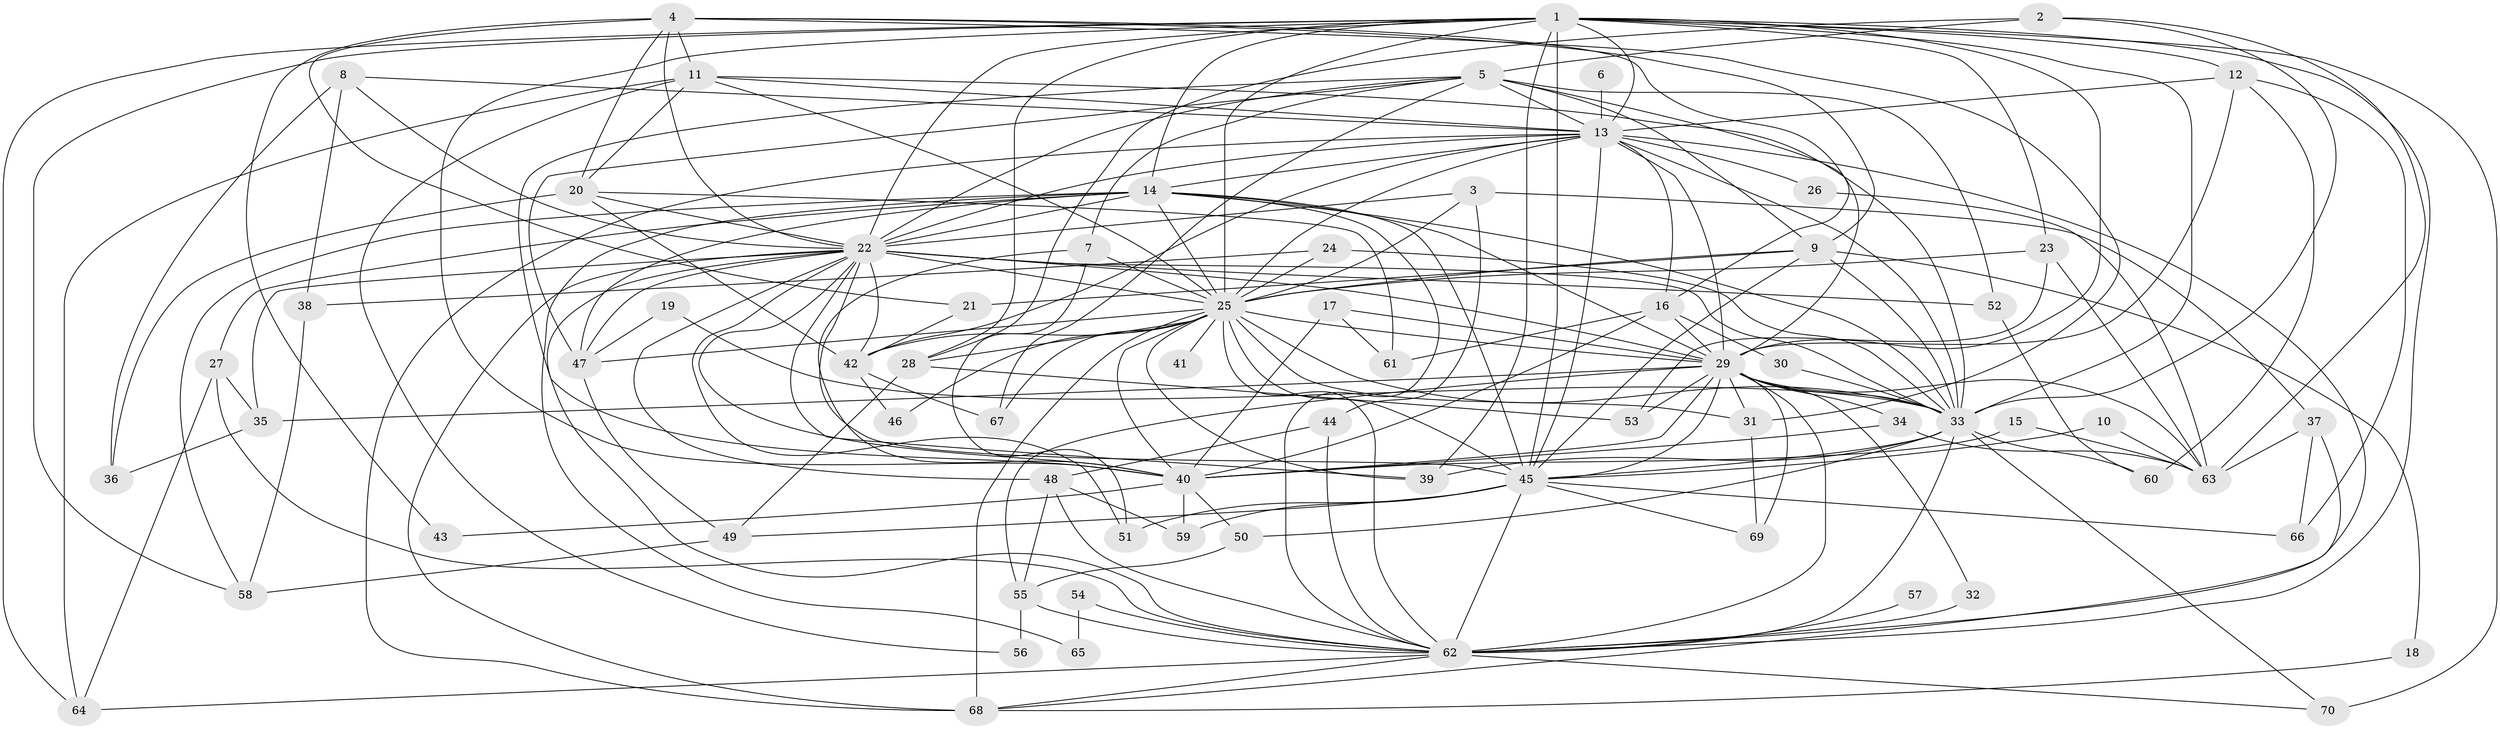 // original degree distribution, {31: 0.007142857142857143, 12: 0.007142857142857143, 17: 0.007142857142857143, 22: 0.007142857142857143, 15: 0.007142857142857143, 24: 0.007142857142857143, 29: 0.014285714285714285, 25: 0.007142857142857143, 14: 0.007142857142857143, 11: 0.007142857142857143, 4: 0.10714285714285714, 6: 0.04285714285714286, 10: 0.007142857142857143, 7: 0.007142857142857143, 2: 0.5214285714285715, 8: 0.007142857142857143, 3: 0.17857142857142858, 5: 0.04285714285714286, 9: 0.007142857142857143}
// Generated by graph-tools (version 1.1) at 2025/01/03/09/25 03:01:18]
// undirected, 70 vertices, 200 edges
graph export_dot {
graph [start="1"]
  node [color=gray90,style=filled];
  1;
  2;
  3;
  4;
  5;
  6;
  7;
  8;
  9;
  10;
  11;
  12;
  13;
  14;
  15;
  16;
  17;
  18;
  19;
  20;
  21;
  22;
  23;
  24;
  25;
  26;
  27;
  28;
  29;
  30;
  31;
  32;
  33;
  34;
  35;
  36;
  37;
  38;
  39;
  40;
  41;
  42;
  43;
  44;
  45;
  46;
  47;
  48;
  49;
  50;
  51;
  52;
  53;
  54;
  55;
  56;
  57;
  58;
  59;
  60;
  61;
  62;
  63;
  64;
  65;
  66;
  67;
  68;
  69;
  70;
  1 -- 12 [weight=1.0];
  1 -- 13 [weight=2.0];
  1 -- 14 [weight=2.0];
  1 -- 22 [weight=2.0];
  1 -- 23 [weight=1.0];
  1 -- 25 [weight=2.0];
  1 -- 28 [weight=1.0];
  1 -- 29 [weight=2.0];
  1 -- 33 [weight=2.0];
  1 -- 39 [weight=1.0];
  1 -- 40 [weight=1.0];
  1 -- 45 [weight=2.0];
  1 -- 58 [weight=1.0];
  1 -- 62 [weight=2.0];
  1 -- 64 [weight=1.0];
  1 -- 70 [weight=1.0];
  2 -- 5 [weight=1.0];
  2 -- 28 [weight=1.0];
  2 -- 33 [weight=1.0];
  2 -- 63 [weight=1.0];
  3 -- 22 [weight=1.0];
  3 -- 25 [weight=1.0];
  3 -- 37 [weight=1.0];
  3 -- 44 [weight=1.0];
  4 -- 9 [weight=1.0];
  4 -- 11 [weight=1.0];
  4 -- 16 [weight=1.0];
  4 -- 20 [weight=1.0];
  4 -- 21 [weight=1.0];
  4 -- 22 [weight=1.0];
  4 -- 31 [weight=1.0];
  4 -- 43 [weight=1.0];
  5 -- 7 [weight=1.0];
  5 -- 9 [weight=1.0];
  5 -- 13 [weight=2.0];
  5 -- 22 [weight=1.0];
  5 -- 29 [weight=1.0];
  5 -- 40 [weight=1.0];
  5 -- 47 [weight=1.0];
  5 -- 52 [weight=1.0];
  5 -- 67 [weight=1.0];
  6 -- 13 [weight=1.0];
  7 -- 25 [weight=1.0];
  7 -- 40 [weight=1.0];
  7 -- 51 [weight=1.0];
  8 -- 13 [weight=1.0];
  8 -- 22 [weight=1.0];
  8 -- 36 [weight=1.0];
  8 -- 38 [weight=1.0];
  9 -- 18 [weight=1.0];
  9 -- 21 [weight=1.0];
  9 -- 25 [weight=1.0];
  9 -- 33 [weight=1.0];
  9 -- 45 [weight=1.0];
  10 -- 45 [weight=1.0];
  10 -- 63 [weight=1.0];
  11 -- 13 [weight=1.0];
  11 -- 20 [weight=1.0];
  11 -- 25 [weight=1.0];
  11 -- 33 [weight=1.0];
  11 -- 56 [weight=1.0];
  11 -- 64 [weight=1.0];
  12 -- 13 [weight=1.0];
  12 -- 29 [weight=1.0];
  12 -- 60 [weight=1.0];
  12 -- 66 [weight=1.0];
  13 -- 14 [weight=1.0];
  13 -- 16 [weight=1.0];
  13 -- 22 [weight=2.0];
  13 -- 25 [weight=1.0];
  13 -- 26 [weight=1.0];
  13 -- 29 [weight=1.0];
  13 -- 33 [weight=1.0];
  13 -- 42 [weight=1.0];
  13 -- 45 [weight=1.0];
  13 -- 62 [weight=2.0];
  13 -- 68 [weight=1.0];
  14 -- 22 [weight=1.0];
  14 -- 25 [weight=2.0];
  14 -- 27 [weight=1.0];
  14 -- 29 [weight=1.0];
  14 -- 33 [weight=1.0];
  14 -- 45 [weight=2.0];
  14 -- 47 [weight=1.0];
  14 -- 58 [weight=1.0];
  14 -- 62 [weight=1.0];
  14 -- 65 [weight=1.0];
  15 -- 40 [weight=1.0];
  15 -- 63 [weight=1.0];
  16 -- 29 [weight=1.0];
  16 -- 30 [weight=1.0];
  16 -- 40 [weight=1.0];
  16 -- 61 [weight=1.0];
  17 -- 29 [weight=1.0];
  17 -- 40 [weight=1.0];
  17 -- 61 [weight=1.0];
  18 -- 68 [weight=1.0];
  19 -- 33 [weight=1.0];
  19 -- 47 [weight=1.0];
  20 -- 22 [weight=1.0];
  20 -- 36 [weight=1.0];
  20 -- 42 [weight=1.0];
  20 -- 61 [weight=1.0];
  21 -- 42 [weight=1.0];
  22 -- 25 [weight=1.0];
  22 -- 29 [weight=3.0];
  22 -- 33 [weight=3.0];
  22 -- 35 [weight=1.0];
  22 -- 39 [weight=1.0];
  22 -- 40 [weight=1.0];
  22 -- 42 [weight=1.0];
  22 -- 45 [weight=1.0];
  22 -- 47 [weight=1.0];
  22 -- 48 [weight=2.0];
  22 -- 51 [weight=1.0];
  22 -- 52 [weight=1.0];
  22 -- 62 [weight=1.0];
  22 -- 68 [weight=1.0];
  23 -- 25 [weight=1.0];
  23 -- 53 [weight=1.0];
  23 -- 63 [weight=1.0];
  24 -- 25 [weight=1.0];
  24 -- 33 [weight=1.0];
  24 -- 38 [weight=1.0];
  25 -- 28 [weight=1.0];
  25 -- 29 [weight=3.0];
  25 -- 31 [weight=1.0];
  25 -- 33 [weight=1.0];
  25 -- 39 [weight=1.0];
  25 -- 40 [weight=1.0];
  25 -- 41 [weight=2.0];
  25 -- 42 [weight=1.0];
  25 -- 45 [weight=1.0];
  25 -- 46 [weight=1.0];
  25 -- 47 [weight=1.0];
  25 -- 62 [weight=1.0];
  25 -- 67 [weight=1.0];
  25 -- 68 [weight=2.0];
  26 -- 63 [weight=1.0];
  27 -- 35 [weight=1.0];
  27 -- 62 [weight=1.0];
  27 -- 64 [weight=1.0];
  28 -- 49 [weight=1.0];
  28 -- 53 [weight=1.0];
  29 -- 31 [weight=1.0];
  29 -- 32 [weight=1.0];
  29 -- 33 [weight=2.0];
  29 -- 34 [weight=1.0];
  29 -- 35 [weight=1.0];
  29 -- 40 [weight=1.0];
  29 -- 45 [weight=1.0];
  29 -- 53 [weight=1.0];
  29 -- 55 [weight=1.0];
  29 -- 62 [weight=1.0];
  29 -- 63 [weight=2.0];
  29 -- 69 [weight=2.0];
  30 -- 33 [weight=1.0];
  31 -- 69 [weight=1.0];
  32 -- 62 [weight=1.0];
  33 -- 39 [weight=1.0];
  33 -- 45 [weight=1.0];
  33 -- 50 [weight=1.0];
  33 -- 60 [weight=1.0];
  33 -- 62 [weight=2.0];
  33 -- 70 [weight=1.0];
  34 -- 40 [weight=1.0];
  34 -- 63 [weight=1.0];
  35 -- 36 [weight=1.0];
  37 -- 63 [weight=1.0];
  37 -- 66 [weight=1.0];
  37 -- 68 [weight=1.0];
  38 -- 58 [weight=1.0];
  40 -- 43 [weight=1.0];
  40 -- 50 [weight=1.0];
  40 -- 59 [weight=1.0];
  42 -- 46 [weight=1.0];
  42 -- 67 [weight=1.0];
  44 -- 48 [weight=1.0];
  44 -- 62 [weight=1.0];
  45 -- 49 [weight=1.0];
  45 -- 51 [weight=1.0];
  45 -- 59 [weight=1.0];
  45 -- 62 [weight=1.0];
  45 -- 66 [weight=1.0];
  45 -- 69 [weight=1.0];
  47 -- 49 [weight=1.0];
  48 -- 55 [weight=1.0];
  48 -- 59 [weight=1.0];
  48 -- 62 [weight=1.0];
  49 -- 58 [weight=1.0];
  50 -- 55 [weight=1.0];
  52 -- 60 [weight=1.0];
  54 -- 62 [weight=2.0];
  54 -- 65 [weight=1.0];
  55 -- 56 [weight=1.0];
  55 -- 62 [weight=1.0];
  57 -- 62 [weight=1.0];
  62 -- 64 [weight=1.0];
  62 -- 68 [weight=1.0];
  62 -- 70 [weight=1.0];
}
